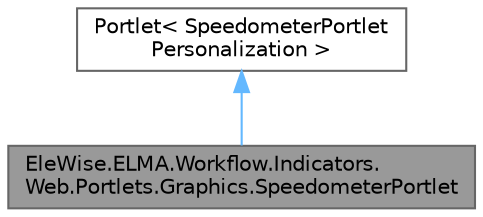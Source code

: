 digraph "EleWise.ELMA.Workflow.Indicators.Web.Portlets.Graphics.SpeedometerPortlet"
{
 // LATEX_PDF_SIZE
  bgcolor="transparent";
  edge [fontname=Helvetica,fontsize=10,labelfontname=Helvetica,labelfontsize=10];
  node [fontname=Helvetica,fontsize=10,shape=box,height=0.2,width=0.4];
  Node1 [id="Node000001",label="EleWise.ELMA.Workflow.Indicators.\lWeb.Portlets.Graphics.SpeedometerPortlet",height=0.2,width=0.4,color="gray40", fillcolor="grey60", style="filled", fontcolor="black",tooltip="Портлет \"График \"Спидометр\" показателя процесса\"."];
  Node2 -> Node1 [id="edge1_Node000001_Node000002",dir="back",color="steelblue1",style="solid",tooltip=" "];
  Node2 [id="Node000002",label="Portlet\< SpeedometerPortlet\lPersonalization \>",height=0.2,width=0.4,color="gray40", fillcolor="white", style="filled",tooltip=" "];
}
